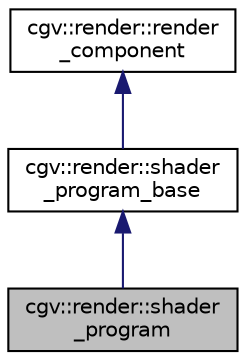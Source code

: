 digraph "cgv::render::shader_program"
{
  bgcolor="transparent";
  edge [fontname="Helvetica",fontsize="10",labelfontname="Helvetica",labelfontsize="10"];
  node [fontname="Helvetica",fontsize="10",shape=record];
  Node1 [label="cgv::render::shader\l_program",height=0.2,width=0.4,color="black", fillcolor="grey75", style="filled", fontcolor="black"];
  Node2 -> Node1 [dir="back",color="midnightblue",fontsize="10",style="solid",fontname="Helvetica"];
  Node2 [label="cgv::render::shader\l_program_base",height=0.2,width=0.4,color="black",URL="$a00236.html",tooltip="base interface for shader programs "];
  Node3 -> Node2 [dir="back",color="midnightblue",fontsize="10",style="solid",fontname="Helvetica"];
  Node3 [label="cgv::render::render\l_component",height=0.2,width=0.4,color="black",URL="$a00231.html",tooltip="base interface for all render components "];
}
